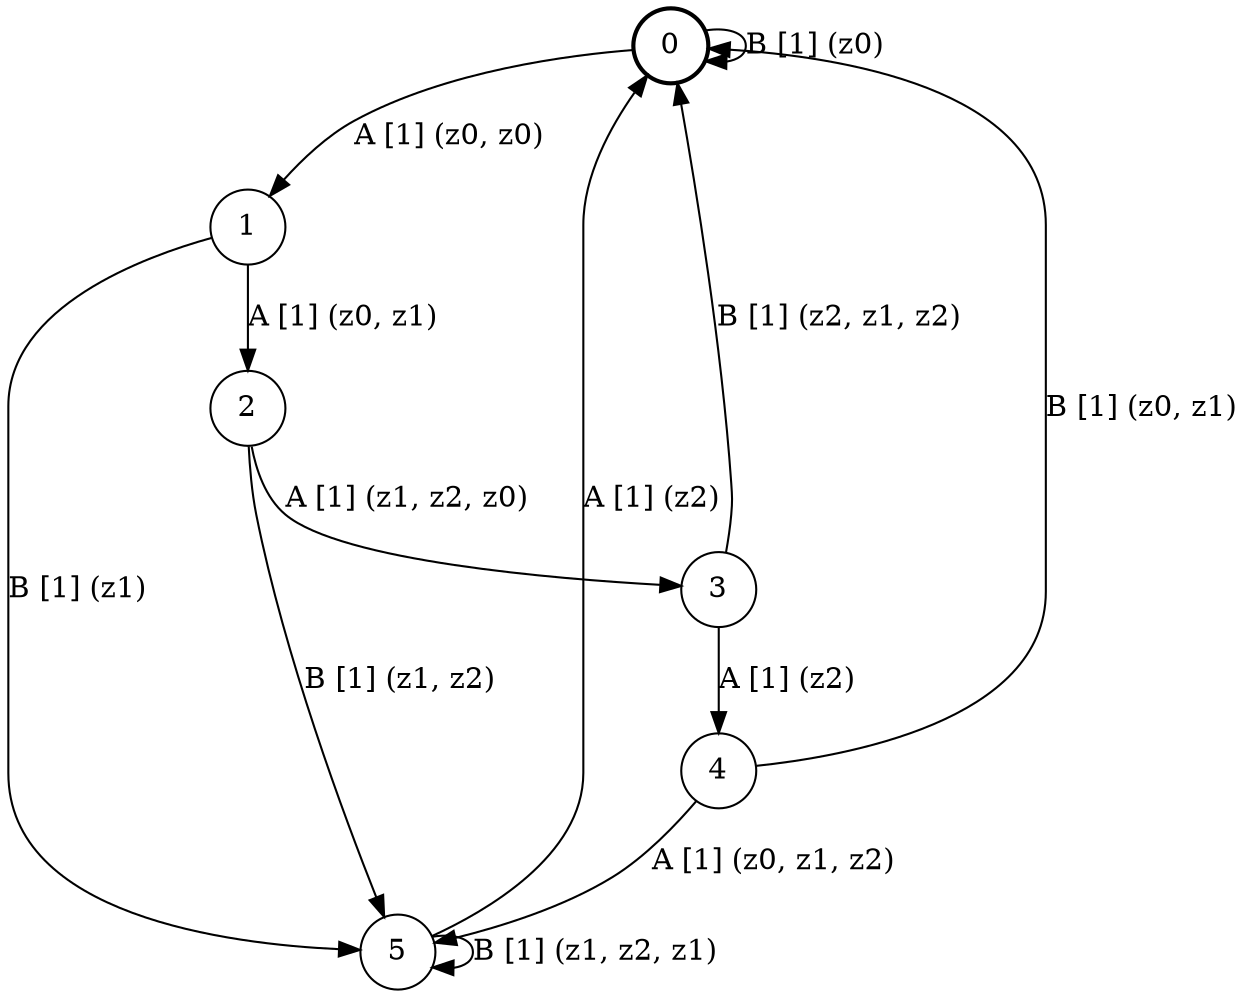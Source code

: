 # generated file, don't try to modify
# command: dot -Tpng <filename> > tree.png
digraph Automaton {
    node [shape = circle];
    0 [style = "bold"];
    0 -> 1 [label = "A [1] (z0, z0) "];
    0 -> 0 [label = "B [1] (z0) "];
    1 -> 2 [label = "A [1] (z0, z1) "];
    1 -> 5 [label = "B [1] (z1) "];
    2 -> 3 [label = "A [1] (z1, z2, z0) "];
    2 -> 5 [label = "B [1] (z1, z2) "];
    3 -> 4 [label = "A [1] (z2) "];
    3 -> 0 [label = "B [1] (z2, z1, z2) "];
    4 -> 5 [label = "A [1] (z0, z1, z2) "];
    4 -> 0 [label = "B [1] (z0, z1) "];
    5 -> 0 [label = "A [1] (z2) "];
    5 -> 5 [label = "B [1] (z1, z2, z1) "];
}
